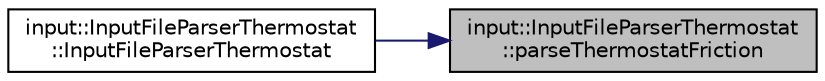 digraph "input::InputFileParserThermostat::parseThermostatFriction"
{
 // LATEX_PDF_SIZE
  edge [fontname="Helvetica",fontsize="10",labelfontname="Helvetica",labelfontsize="10"];
  node [fontname="Helvetica",fontsize="10",shape=record];
  rankdir="RL";
  Node1 [label="input::InputFileParserThermostat\l::parseThermostatFriction",height=0.2,width=0.4,color="black", fillcolor="grey75", style="filled", fontcolor="black",tooltip="parses the friction of the langevin thermostat"];
  Node1 -> Node2 [dir="back",color="midnightblue",fontsize="10",style="solid",fontname="Helvetica"];
  Node2 [label="input::InputFileParserThermostat\l::InputFileParserThermostat",height=0.2,width=0.4,color="black", fillcolor="white", style="filled",URL="$classinput_1_1InputFileParserThermostat.html#ad1211ce0265485acf4f908075b7a808e",tooltip="Construct a new Input File Parser Thermostat:: Input File Parser Thermostat object."];
}
